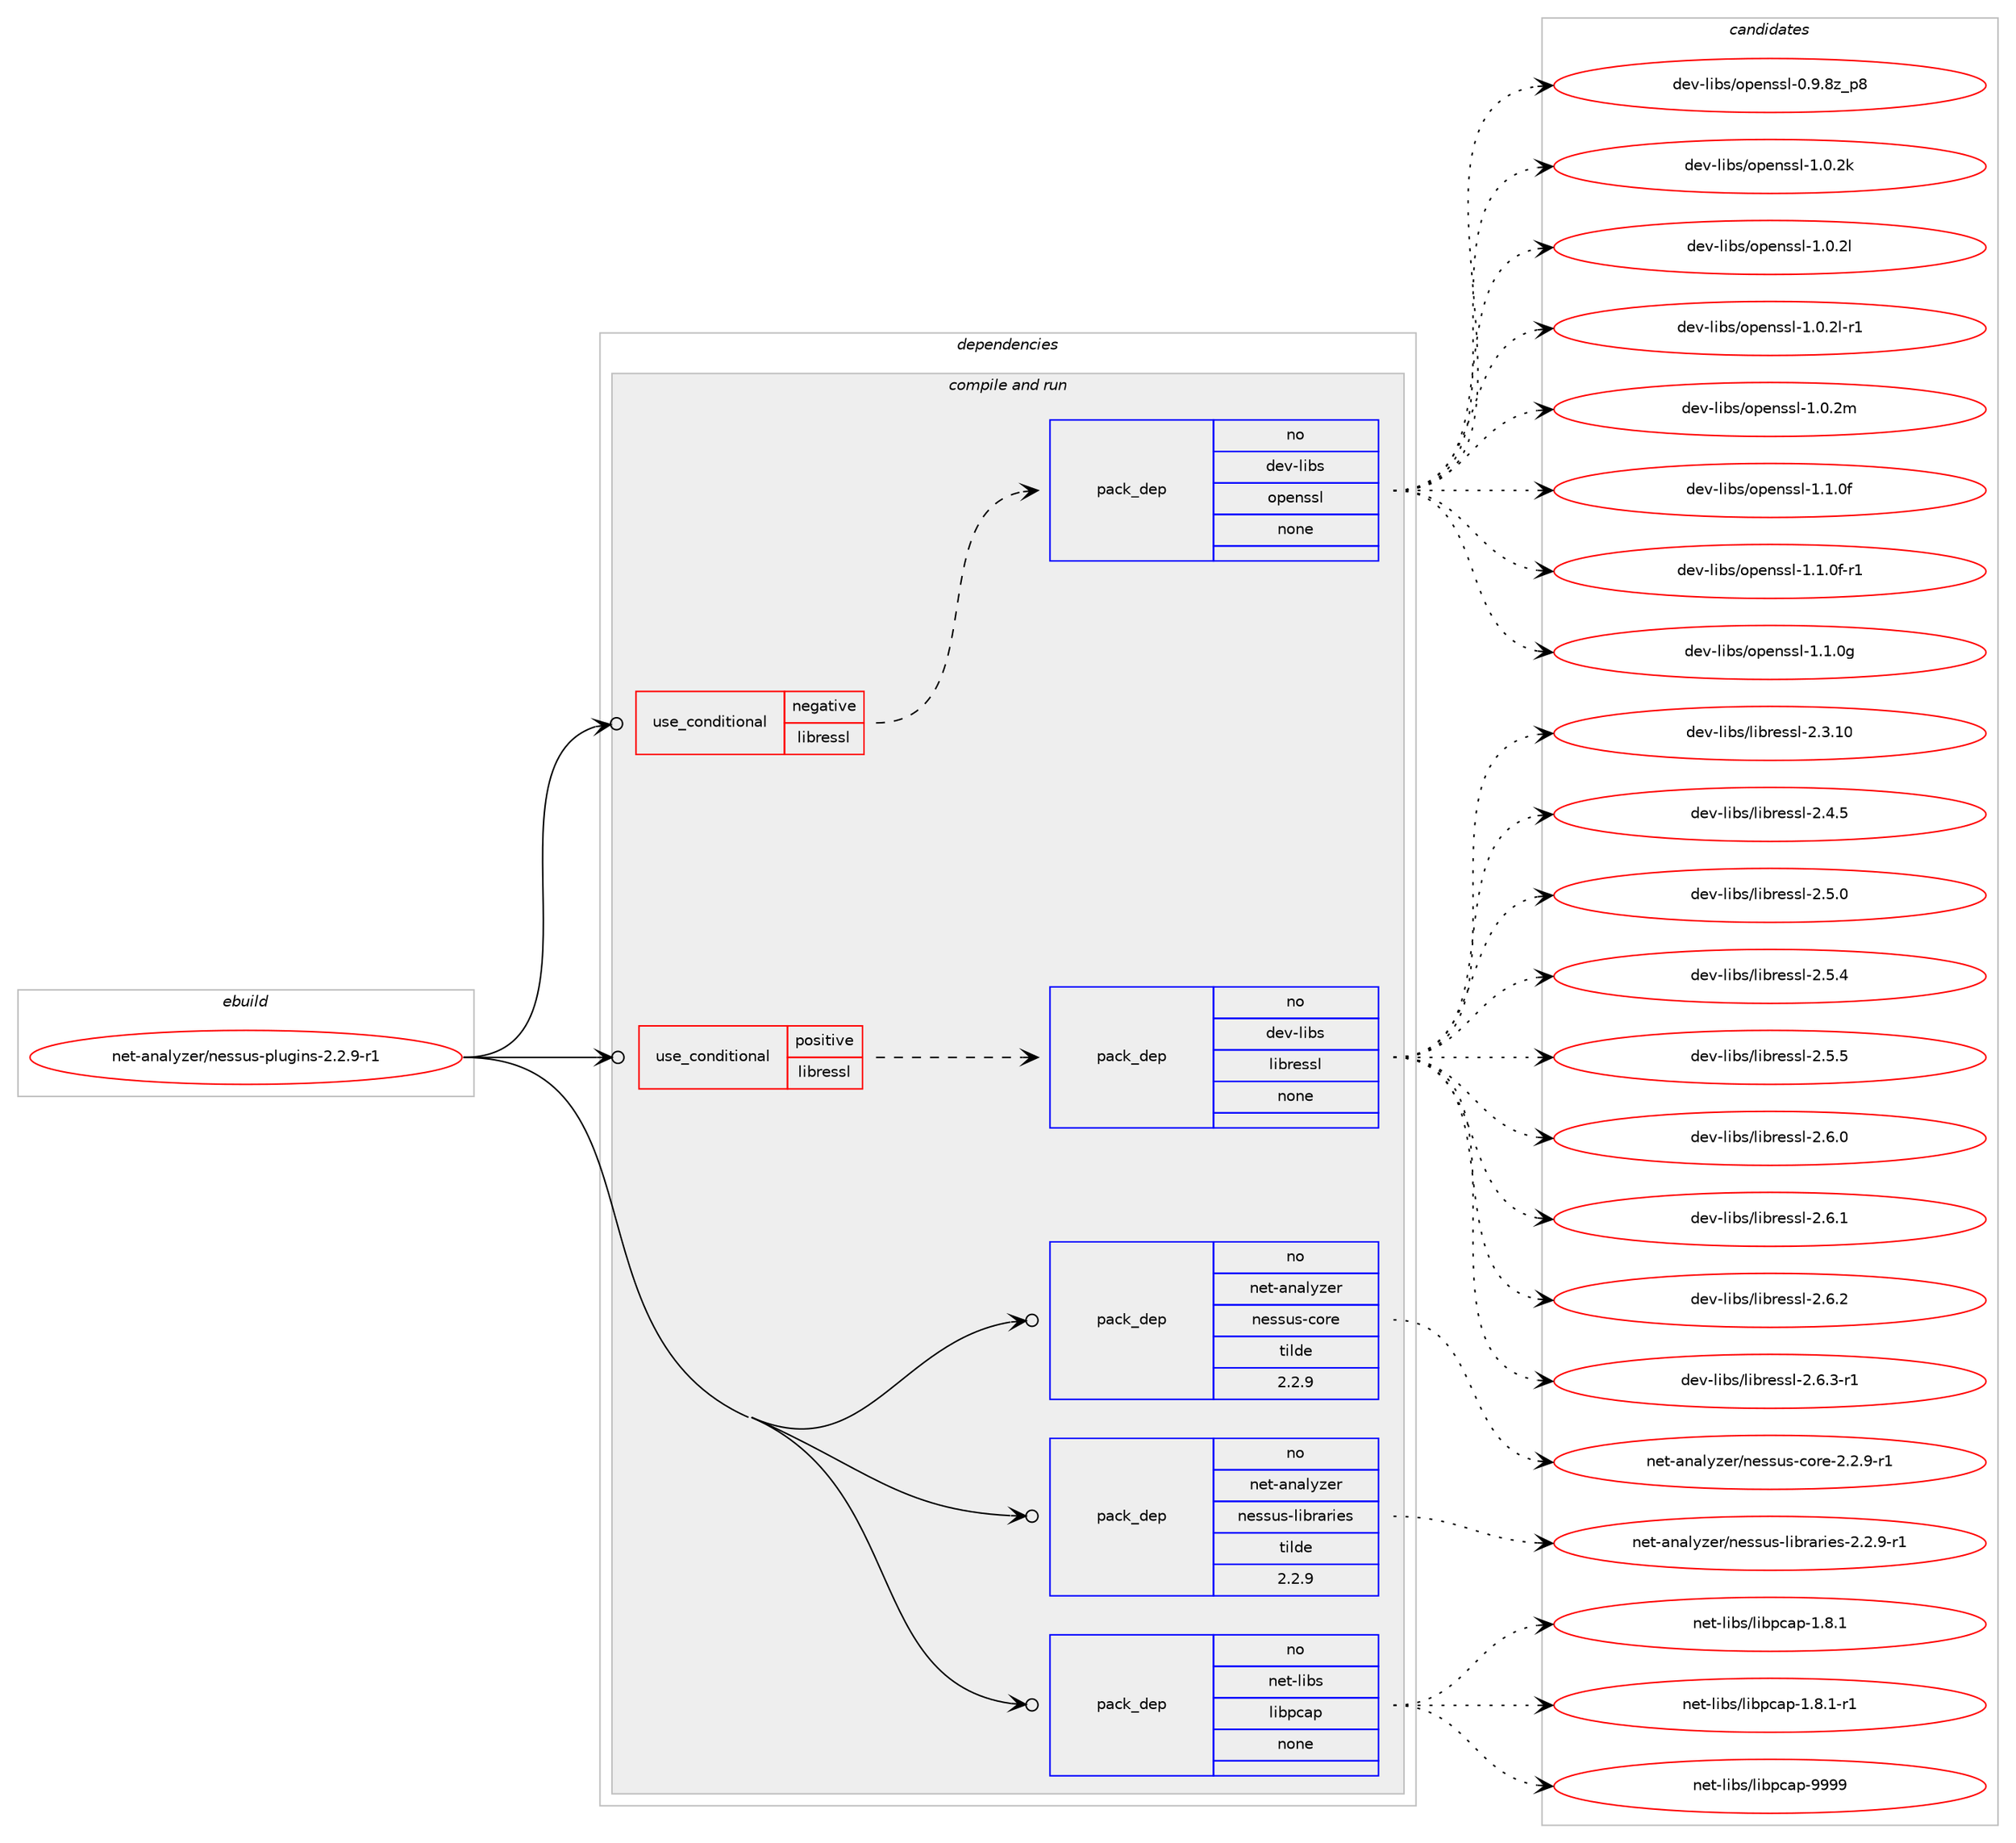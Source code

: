 digraph prolog {

# *************
# Graph options
# *************

newrank=true;
concentrate=true;
compound=true;
graph [rankdir=LR,fontname=Helvetica,fontsize=10,ranksep=1.5];#, ranksep=2.5, nodesep=0.2];
edge  [arrowhead=vee];
node  [fontname=Helvetica,fontsize=10];

# **********
# The ebuild
# **********

subgraph cluster_leftcol {
color=gray;
rank=same;
label=<<i>ebuild</i>>;
id [label="net-analyzer/nessus-plugins-2.2.9-r1", color=red, width=4, href="../net-analyzer/nessus-plugins-2.2.9-r1.svg"];
}

# ****************
# The dependencies
# ****************

subgraph cluster_midcol {
color=gray;
label=<<i>dependencies</i>>;
subgraph cluster_compile {
fillcolor="#eeeeee";
style=filled;
label=<<i>compile</i>>;
}
subgraph cluster_compileandrun {
fillcolor="#eeeeee";
style=filled;
label=<<i>compile and run</i>>;
subgraph cond99038 {
dependency401584 [label=<<TABLE BORDER="0" CELLBORDER="1" CELLSPACING="0" CELLPADDING="4"><TR><TD ROWSPAN="3" CELLPADDING="10">use_conditional</TD></TR><TR><TD>negative</TD></TR><TR><TD>libressl</TD></TR></TABLE>>, shape=none, color=red];
subgraph pack296004 {
dependency401585 [label=<<TABLE BORDER="0" CELLBORDER="1" CELLSPACING="0" CELLPADDING="4" WIDTH="220"><TR><TD ROWSPAN="6" CELLPADDING="30">pack_dep</TD></TR><TR><TD WIDTH="110">no</TD></TR><TR><TD>dev-libs</TD></TR><TR><TD>openssl</TD></TR><TR><TD>none</TD></TR><TR><TD></TD></TR></TABLE>>, shape=none, color=blue];
}
dependency401584:e -> dependency401585:w [weight=20,style="dashed",arrowhead="vee"];
}
id:e -> dependency401584:w [weight=20,style="solid",arrowhead="odotvee"];
subgraph cond99039 {
dependency401586 [label=<<TABLE BORDER="0" CELLBORDER="1" CELLSPACING="0" CELLPADDING="4"><TR><TD ROWSPAN="3" CELLPADDING="10">use_conditional</TD></TR><TR><TD>positive</TD></TR><TR><TD>libressl</TD></TR></TABLE>>, shape=none, color=red];
subgraph pack296005 {
dependency401587 [label=<<TABLE BORDER="0" CELLBORDER="1" CELLSPACING="0" CELLPADDING="4" WIDTH="220"><TR><TD ROWSPAN="6" CELLPADDING="30">pack_dep</TD></TR><TR><TD WIDTH="110">no</TD></TR><TR><TD>dev-libs</TD></TR><TR><TD>libressl</TD></TR><TR><TD>none</TD></TR><TR><TD></TD></TR></TABLE>>, shape=none, color=blue];
}
dependency401586:e -> dependency401587:w [weight=20,style="dashed",arrowhead="vee"];
}
id:e -> dependency401586:w [weight=20,style="solid",arrowhead="odotvee"];
subgraph pack296006 {
dependency401588 [label=<<TABLE BORDER="0" CELLBORDER="1" CELLSPACING="0" CELLPADDING="4" WIDTH="220"><TR><TD ROWSPAN="6" CELLPADDING="30">pack_dep</TD></TR><TR><TD WIDTH="110">no</TD></TR><TR><TD>net-analyzer</TD></TR><TR><TD>nessus-core</TD></TR><TR><TD>tilde</TD></TR><TR><TD>2.2.9</TD></TR></TABLE>>, shape=none, color=blue];
}
id:e -> dependency401588:w [weight=20,style="solid",arrowhead="odotvee"];
subgraph pack296007 {
dependency401589 [label=<<TABLE BORDER="0" CELLBORDER="1" CELLSPACING="0" CELLPADDING="4" WIDTH="220"><TR><TD ROWSPAN="6" CELLPADDING="30">pack_dep</TD></TR><TR><TD WIDTH="110">no</TD></TR><TR><TD>net-analyzer</TD></TR><TR><TD>nessus-libraries</TD></TR><TR><TD>tilde</TD></TR><TR><TD>2.2.9</TD></TR></TABLE>>, shape=none, color=blue];
}
id:e -> dependency401589:w [weight=20,style="solid",arrowhead="odotvee"];
subgraph pack296008 {
dependency401590 [label=<<TABLE BORDER="0" CELLBORDER="1" CELLSPACING="0" CELLPADDING="4" WIDTH="220"><TR><TD ROWSPAN="6" CELLPADDING="30">pack_dep</TD></TR><TR><TD WIDTH="110">no</TD></TR><TR><TD>net-libs</TD></TR><TR><TD>libpcap</TD></TR><TR><TD>none</TD></TR><TR><TD></TD></TR></TABLE>>, shape=none, color=blue];
}
id:e -> dependency401590:w [weight=20,style="solid",arrowhead="odotvee"];
}
subgraph cluster_run {
fillcolor="#eeeeee";
style=filled;
label=<<i>run</i>>;
}
}

# **************
# The candidates
# **************

subgraph cluster_choices {
rank=same;
color=gray;
label=<<i>candidates</i>>;

subgraph choice296004 {
color=black;
nodesep=1;
choice1001011184510810598115471111121011101151151084548465746561229511256 [label="dev-libs/openssl-0.9.8z_p8", color=red, width=4,href="../dev-libs/openssl-0.9.8z_p8.svg"];
choice100101118451081059811547111112101110115115108454946484650107 [label="dev-libs/openssl-1.0.2k", color=red, width=4,href="../dev-libs/openssl-1.0.2k.svg"];
choice100101118451081059811547111112101110115115108454946484650108 [label="dev-libs/openssl-1.0.2l", color=red, width=4,href="../dev-libs/openssl-1.0.2l.svg"];
choice1001011184510810598115471111121011101151151084549464846501084511449 [label="dev-libs/openssl-1.0.2l-r1", color=red, width=4,href="../dev-libs/openssl-1.0.2l-r1.svg"];
choice100101118451081059811547111112101110115115108454946484650109 [label="dev-libs/openssl-1.0.2m", color=red, width=4,href="../dev-libs/openssl-1.0.2m.svg"];
choice100101118451081059811547111112101110115115108454946494648102 [label="dev-libs/openssl-1.1.0f", color=red, width=4,href="../dev-libs/openssl-1.1.0f.svg"];
choice1001011184510810598115471111121011101151151084549464946481024511449 [label="dev-libs/openssl-1.1.0f-r1", color=red, width=4,href="../dev-libs/openssl-1.1.0f-r1.svg"];
choice100101118451081059811547111112101110115115108454946494648103 [label="dev-libs/openssl-1.1.0g", color=red, width=4,href="../dev-libs/openssl-1.1.0g.svg"];
dependency401585:e -> choice1001011184510810598115471111121011101151151084548465746561229511256:w [style=dotted,weight="100"];
dependency401585:e -> choice100101118451081059811547111112101110115115108454946484650107:w [style=dotted,weight="100"];
dependency401585:e -> choice100101118451081059811547111112101110115115108454946484650108:w [style=dotted,weight="100"];
dependency401585:e -> choice1001011184510810598115471111121011101151151084549464846501084511449:w [style=dotted,weight="100"];
dependency401585:e -> choice100101118451081059811547111112101110115115108454946484650109:w [style=dotted,weight="100"];
dependency401585:e -> choice100101118451081059811547111112101110115115108454946494648102:w [style=dotted,weight="100"];
dependency401585:e -> choice1001011184510810598115471111121011101151151084549464946481024511449:w [style=dotted,weight="100"];
dependency401585:e -> choice100101118451081059811547111112101110115115108454946494648103:w [style=dotted,weight="100"];
}
subgraph choice296005 {
color=black;
nodesep=1;
choice1001011184510810598115471081059811410111511510845504651464948 [label="dev-libs/libressl-2.3.10", color=red, width=4,href="../dev-libs/libressl-2.3.10.svg"];
choice10010111845108105981154710810598114101115115108455046524653 [label="dev-libs/libressl-2.4.5", color=red, width=4,href="../dev-libs/libressl-2.4.5.svg"];
choice10010111845108105981154710810598114101115115108455046534648 [label="dev-libs/libressl-2.5.0", color=red, width=4,href="../dev-libs/libressl-2.5.0.svg"];
choice10010111845108105981154710810598114101115115108455046534652 [label="dev-libs/libressl-2.5.4", color=red, width=4,href="../dev-libs/libressl-2.5.4.svg"];
choice10010111845108105981154710810598114101115115108455046534653 [label="dev-libs/libressl-2.5.5", color=red, width=4,href="../dev-libs/libressl-2.5.5.svg"];
choice10010111845108105981154710810598114101115115108455046544648 [label="dev-libs/libressl-2.6.0", color=red, width=4,href="../dev-libs/libressl-2.6.0.svg"];
choice10010111845108105981154710810598114101115115108455046544649 [label="dev-libs/libressl-2.6.1", color=red, width=4,href="../dev-libs/libressl-2.6.1.svg"];
choice10010111845108105981154710810598114101115115108455046544650 [label="dev-libs/libressl-2.6.2", color=red, width=4,href="../dev-libs/libressl-2.6.2.svg"];
choice100101118451081059811547108105981141011151151084550465446514511449 [label="dev-libs/libressl-2.6.3-r1", color=red, width=4,href="../dev-libs/libressl-2.6.3-r1.svg"];
dependency401587:e -> choice1001011184510810598115471081059811410111511510845504651464948:w [style=dotted,weight="100"];
dependency401587:e -> choice10010111845108105981154710810598114101115115108455046524653:w [style=dotted,weight="100"];
dependency401587:e -> choice10010111845108105981154710810598114101115115108455046534648:w [style=dotted,weight="100"];
dependency401587:e -> choice10010111845108105981154710810598114101115115108455046534652:w [style=dotted,weight="100"];
dependency401587:e -> choice10010111845108105981154710810598114101115115108455046534653:w [style=dotted,weight="100"];
dependency401587:e -> choice10010111845108105981154710810598114101115115108455046544648:w [style=dotted,weight="100"];
dependency401587:e -> choice10010111845108105981154710810598114101115115108455046544649:w [style=dotted,weight="100"];
dependency401587:e -> choice10010111845108105981154710810598114101115115108455046544650:w [style=dotted,weight="100"];
dependency401587:e -> choice100101118451081059811547108105981141011151151084550465446514511449:w [style=dotted,weight="100"];
}
subgraph choice296006 {
color=black;
nodesep=1;
choice1101011164597110971081211221011144711010111511511711545991111141014550465046574511449 [label="net-analyzer/nessus-core-2.2.9-r1", color=red, width=4,href="../net-analyzer/nessus-core-2.2.9-r1.svg"];
dependency401588:e -> choice1101011164597110971081211221011144711010111511511711545991111141014550465046574511449:w [style=dotted,weight="100"];
}
subgraph choice296007 {
color=black;
nodesep=1;
choice110101116459711097108121122101114471101011151151171154510810598114971141051011154550465046574511449 [label="net-analyzer/nessus-libraries-2.2.9-r1", color=red, width=4,href="../net-analyzer/nessus-libraries-2.2.9-r1.svg"];
dependency401589:e -> choice110101116459711097108121122101114471101011151151171154510810598114971141051011154550465046574511449:w [style=dotted,weight="100"];
}
subgraph choice296008 {
color=black;
nodesep=1;
choice110101116451081059811547108105981129997112454946564649 [label="net-libs/libpcap-1.8.1", color=red, width=4,href="../net-libs/libpcap-1.8.1.svg"];
choice1101011164510810598115471081059811299971124549465646494511449 [label="net-libs/libpcap-1.8.1-r1", color=red, width=4,href="../net-libs/libpcap-1.8.1-r1.svg"];
choice1101011164510810598115471081059811299971124557575757 [label="net-libs/libpcap-9999", color=red, width=4,href="../net-libs/libpcap-9999.svg"];
dependency401590:e -> choice110101116451081059811547108105981129997112454946564649:w [style=dotted,weight="100"];
dependency401590:e -> choice1101011164510810598115471081059811299971124549465646494511449:w [style=dotted,weight="100"];
dependency401590:e -> choice1101011164510810598115471081059811299971124557575757:w [style=dotted,weight="100"];
}
}

}
